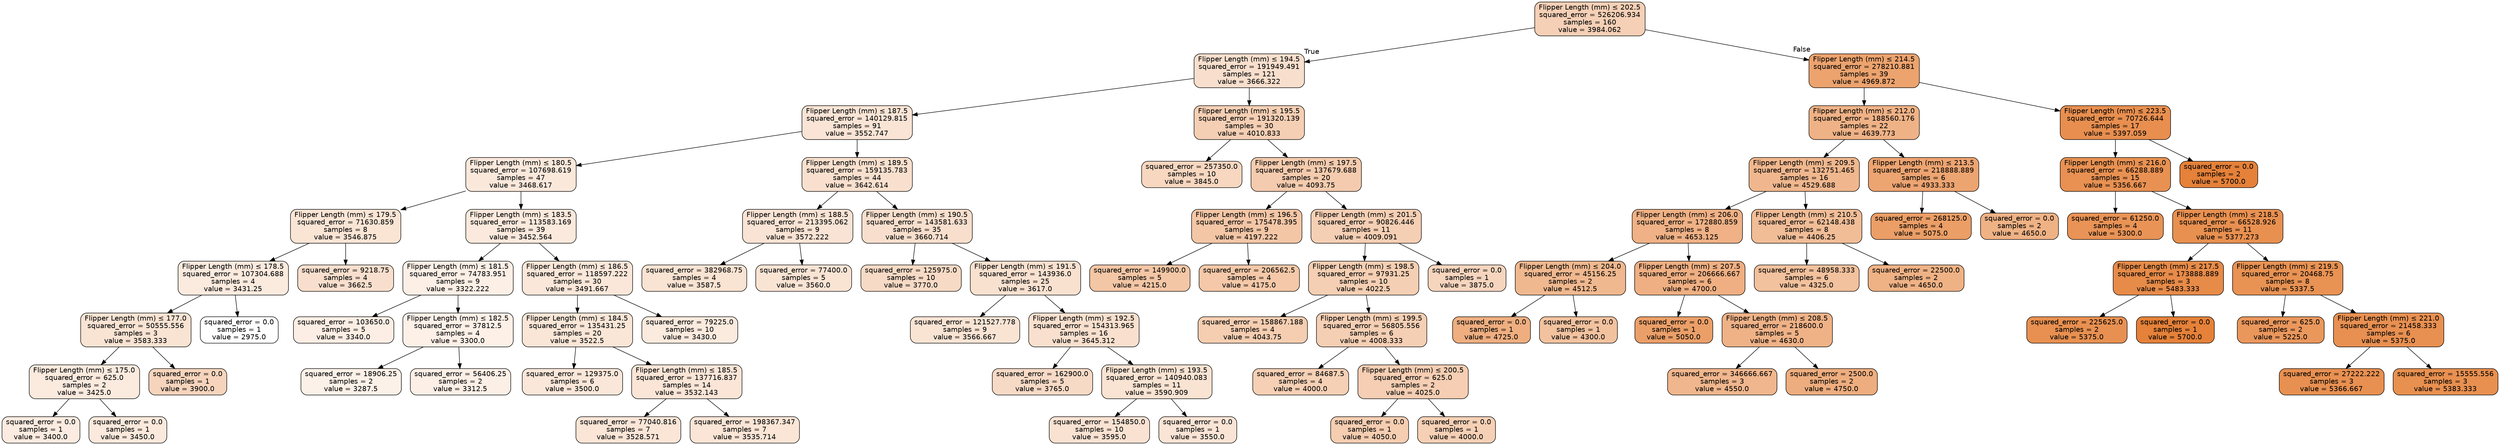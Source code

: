 digraph Tree {
node [shape=box, style="filled, rounded", color="black", fontname="helvetica"] ;
edge [fontname="helvetica"] ;
0 [label=<Flipper Length (mm) &le; 202.5<br/>squared_error = 526206.934<br/>samples = 160<br/>value = 3984.062>, fillcolor="#f5d0b6"] ;
1 [label=<Flipper Length (mm) &le; 194.5<br/>squared_error = 191949.491<br/>samples = 121<br/>value = 3666.322>, fillcolor="#f8dfcd"] ;
0 -> 1 [labeldistance=2.5, labelangle=45, headlabel="True"] ;
2 [label=<Flipper Length (mm) &le; 187.5<br/>squared_error = 140129.815<br/>samples = 91<br/>value = 3552.747>, fillcolor="#f9e4d5"] ;
1 -> 2 ;
3 [label=<Flipper Length (mm) &le; 180.5<br/>squared_error = 107698.619<br/>samples = 47<br/>value = 3468.617>, fillcolor="#fae8db"] ;
2 -> 3 ;
4 [label=<Flipper Length (mm) &le; 179.5<br/>squared_error = 71630.859<br/>samples = 8<br/>value = 3546.875>, fillcolor="#fae5d5"] ;
3 -> 4 ;
5 [label=<Flipper Length (mm) &le; 178.5<br/>squared_error = 107304.688<br/>samples = 4<br/>value = 3431.25>, fillcolor="#fbeade"] ;
4 -> 5 ;
6 [label=<Flipper Length (mm) &le; 177.0<br/>squared_error = 50555.556<br/>samples = 3<br/>value = 3583.333>, fillcolor="#f9e3d3"] ;
5 -> 6 ;
7 [label=<Flipper Length (mm) &le; 175.0<br/>squared_error = 625.0<br/>samples = 2<br/>value = 3425.0>, fillcolor="#fbeade"] ;
6 -> 7 ;
8 [label=<squared_error = 0.0<br/>samples = 1<br/>value = 3400.0>, fillcolor="#fbebe0"] ;
7 -> 8 ;
9 [label=<squared_error = 0.0<br/>samples = 1<br/>value = 3450.0>, fillcolor="#fae9dc"] ;
7 -> 9 ;
10 [label=<squared_error = 0.0<br/>samples = 1<br/>value = 3900.0>, fillcolor="#f6d4bc"] ;
6 -> 10 ;
11 [label=<squared_error = 0.0<br/>samples = 1<br/>value = 2975.0>, fillcolor="#ffffff"] ;
5 -> 11 ;
12 [label=<squared_error = 9218.75<br/>samples = 4<br/>value = 3662.5>, fillcolor="#f8dfcd"] ;
4 -> 12 ;
13 [label=<Flipper Length (mm) &le; 183.5<br/>squared_error = 113583.169<br/>samples = 39<br/>value = 3452.564>, fillcolor="#fae9dc"] ;
3 -> 13 ;
14 [label=<Flipper Length (mm) &le; 181.5<br/>squared_error = 74783.951<br/>samples = 9<br/>value = 3322.222>, fillcolor="#fcefe6"] ;
13 -> 14 ;
15 [label=<squared_error = 103650.0<br/>samples = 5<br/>value = 3340.0>, fillcolor="#fceee4"] ;
14 -> 15 ;
16 [label=<Flipper Length (mm) &le; 182.5<br/>squared_error = 37812.5<br/>samples = 4<br/>value = 3300.0>, fillcolor="#fcf0e7"] ;
14 -> 16 ;
17 [label=<squared_error = 18906.25<br/>samples = 2<br/>value = 3287.5>, fillcolor="#fcf1e8"] ;
16 -> 17 ;
18 [label=<squared_error = 56406.25<br/>samples = 2<br/>value = 3312.5>, fillcolor="#fcefe6"] ;
16 -> 18 ;
19 [label=<Flipper Length (mm) &le; 186.5<br/>squared_error = 118597.222<br/>samples = 30<br/>value = 3491.667>, fillcolor="#fae7d9"] ;
13 -> 19 ;
20 [label=<Flipper Length (mm) &le; 184.5<br/>squared_error = 135431.25<br/>samples = 20<br/>value = 3522.5>, fillcolor="#fae6d7"] ;
19 -> 20 ;
21 [label=<squared_error = 129375.0<br/>samples = 6<br/>value = 3500.0>, fillcolor="#fae7d9"] ;
20 -> 21 ;
22 [label=<Flipper Length (mm) &le; 185.5<br/>squared_error = 137716.837<br/>samples = 14<br/>value = 3532.143>, fillcolor="#fae5d7"] ;
20 -> 22 ;
23 [label=<squared_error = 77040.816<br/>samples = 7<br/>value = 3528.571>, fillcolor="#fae5d7"] ;
22 -> 23 ;
24 [label=<squared_error = 198367.347<br/>samples = 7<br/>value = 3535.714>, fillcolor="#fae5d6"] ;
22 -> 24 ;
25 [label=<squared_error = 79225.0<br/>samples = 10<br/>value = 3430.0>, fillcolor="#fbeade"] ;
19 -> 25 ;
26 [label=<Flipper Length (mm) &le; 189.5<br/>squared_error = 159135.783<br/>samples = 44<br/>value = 3642.614>, fillcolor="#f9e0ce"] ;
2 -> 26 ;
27 [label=<Flipper Length (mm) &le; 188.5<br/>squared_error = 213395.062<br/>samples = 9<br/>value = 3572.222>, fillcolor="#f9e3d4"] ;
26 -> 27 ;
28 [label=<squared_error = 382968.75<br/>samples = 4<br/>value = 3587.5>, fillcolor="#f9e3d2"] ;
27 -> 28 ;
29 [label=<squared_error = 77400.0<br/>samples = 5<br/>value = 3560.0>, fillcolor="#f9e4d4"] ;
27 -> 29 ;
30 [label=<Flipper Length (mm) &le; 190.5<br/>squared_error = 143581.633<br/>samples = 35<br/>value = 3660.714>, fillcolor="#f8dfcd"] ;
26 -> 30 ;
31 [label=<squared_error = 125975.0<br/>samples = 10<br/>value = 3770.0>, fillcolor="#f7dac5"] ;
30 -> 31 ;
32 [label=<Flipper Length (mm) &le; 191.5<br/>squared_error = 143936.0<br/>samples = 25<br/>value = 3617.0>, fillcolor="#f9e1d0"] ;
30 -> 32 ;
33 [label=<squared_error = 121527.778<br/>samples = 9<br/>value = 3566.667>, fillcolor="#f9e4d4"] ;
32 -> 33 ;
34 [label=<Flipper Length (mm) &le; 192.5<br/>squared_error = 154313.965<br/>samples = 16<br/>value = 3645.312>, fillcolor="#f9e0ce"] ;
32 -> 34 ;
35 [label=<squared_error = 162900.0<br/>samples = 5<br/>value = 3765.0>, fillcolor="#f7dac6"] ;
34 -> 35 ;
36 [label=<Flipper Length (mm) &le; 193.5<br/>squared_error = 140940.083<br/>samples = 11<br/>value = 3590.909>, fillcolor="#f9e3d2"] ;
34 -> 36 ;
37 [label=<squared_error = 154850.0<br/>samples = 10<br/>value = 3595.0>, fillcolor="#f9e2d2"] ;
36 -> 37 ;
38 [label=<squared_error = 0.0<br/>samples = 1<br/>value = 3550.0>, fillcolor="#fae4d5"] ;
36 -> 38 ;
39 [label=<Flipper Length (mm) &le; 195.5<br/>squared_error = 191320.139<br/>samples = 30<br/>value = 4010.833>, fillcolor="#f5cfb4"] ;
1 -> 39 ;
40 [label=<squared_error = 257350.0<br/>samples = 10<br/>value = 3845.0>, fillcolor="#f7d7c0"] ;
39 -> 40 ;
41 [label=<Flipper Length (mm) &le; 197.5<br/>squared_error = 137679.688<br/>samples = 20<br/>value = 4093.75>, fillcolor="#f4cbae"] ;
39 -> 41 ;
42 [label=<Flipper Length (mm) &le; 196.5<br/>squared_error = 175478.395<br/>samples = 9<br/>value = 4197.222>, fillcolor="#f3c6a6"] ;
41 -> 42 ;
43 [label=<squared_error = 149900.0<br/>samples = 5<br/>value = 4215.0>, fillcolor="#f3c6a5"] ;
42 -> 43 ;
44 [label=<squared_error = 206562.5<br/>samples = 4<br/>value = 4175.0>, fillcolor="#f4c8a8"] ;
42 -> 44 ;
45 [label=<Flipper Length (mm) &le; 201.5<br/>squared_error = 90826.446<br/>samples = 11<br/>value = 4009.091>, fillcolor="#f5cfb4"] ;
41 -> 45 ;
46 [label=<Flipper Length (mm) &le; 198.5<br/>squared_error = 97931.25<br/>samples = 10<br/>value = 4022.5>, fillcolor="#f5cfb3"] ;
45 -> 46 ;
47 [label=<squared_error = 158867.188<br/>samples = 4<br/>value = 4043.75>, fillcolor="#f5ceb1"] ;
46 -> 47 ;
48 [label=<Flipper Length (mm) &le; 199.5<br/>squared_error = 56805.556<br/>samples = 6<br/>value = 4008.333>, fillcolor="#f5cfb4"] ;
46 -> 48 ;
49 [label=<squared_error = 84687.5<br/>samples = 4<br/>value = 4000.0>, fillcolor="#f5d0b5"] ;
48 -> 49 ;
50 [label=<Flipper Length (mm) &le; 200.5<br/>squared_error = 625.0<br/>samples = 2<br/>value = 4025.0>, fillcolor="#f5ceb3"] ;
48 -> 50 ;
51 [label=<squared_error = 0.0<br/>samples = 1<br/>value = 4050.0>, fillcolor="#f5cdb1"] ;
50 -> 51 ;
52 [label=<squared_error = 0.0<br/>samples = 1<br/>value = 4000.0>, fillcolor="#f5d0b5"] ;
50 -> 52 ;
53 [label=<squared_error = 0.0<br/>samples = 1<br/>value = 3875.0>, fillcolor="#f6d5be"] ;
45 -> 53 ;
54 [label=<Flipper Length (mm) &le; 214.5<br/>squared_error = 278210.881<br/>samples = 39<br/>value = 4969.872>, fillcolor="#eca36e"] ;
0 -> 54 [labeldistance=2.5, labelangle=-45, headlabel="False"] ;
55 [label=<Flipper Length (mm) &le; 212.0<br/>squared_error = 188560.176<br/>samples = 22<br/>value = 4639.773>, fillcolor="#efb286"] ;
54 -> 55 ;
56 [label=<Flipper Length (mm) &le; 209.5<br/>squared_error = 132751.465<br/>samples = 16<br/>value = 4529.688>, fillcolor="#f0b78e"] ;
55 -> 56 ;
57 [label=<Flipper Length (mm) &le; 206.0<br/>squared_error = 172880.859<br/>samples = 8<br/>value = 4653.125>, fillcolor="#efb185"] ;
56 -> 57 ;
58 [label=<Flipper Length (mm) &le; 204.0<br/>squared_error = 45156.25<br/>samples = 2<br/>value = 4512.5>, fillcolor="#f0b88f"] ;
57 -> 58 ;
59 [label=<squared_error = 0.0<br/>samples = 1<br/>value = 4725.0>, fillcolor="#eeae80"] ;
58 -> 59 ;
60 [label=<squared_error = 0.0<br/>samples = 1<br/>value = 4300.0>, fillcolor="#f2c29f"] ;
58 -> 60 ;
61 [label=<Flipper Length (mm) &le; 207.5<br/>squared_error = 206666.667<br/>samples = 6<br/>value = 4700.0>, fillcolor="#efaf82"] ;
57 -> 61 ;
62 [label=<squared_error = 0.0<br/>samples = 1<br/>value = 5050.0>, fillcolor="#eb9f68"] ;
61 -> 62 ;
63 [label=<Flipper Length (mm) &le; 208.5<br/>squared_error = 218600.0<br/>samples = 5<br/>value = 4630.0>, fillcolor="#efb287"] ;
61 -> 63 ;
64 [label=<squared_error = 346666.667<br/>samples = 3<br/>value = 4550.0>, fillcolor="#f0b68d"] ;
63 -> 64 ;
65 [label=<squared_error = 2500.0<br/>samples = 2<br/>value = 4750.0>, fillcolor="#eead7e"] ;
63 -> 65 ;
66 [label=<Flipper Length (mm) &le; 210.5<br/>squared_error = 62148.438<br/>samples = 8<br/>value = 4406.25>, fillcolor="#f1bd97"] ;
56 -> 66 ;
67 [label=<squared_error = 48958.333<br/>samples = 6<br/>value = 4325.0>, fillcolor="#f2c19d"] ;
66 -> 67 ;
68 [label=<squared_error = 22500.0<br/>samples = 2<br/>value = 4650.0>, fillcolor="#efb285"] ;
66 -> 68 ;
69 [label=<Flipper Length (mm) &le; 213.5<br/>squared_error = 218888.889<br/>samples = 6<br/>value = 4933.333>, fillcolor="#eca471"] ;
55 -> 69 ;
70 [label=<squared_error = 268125.0<br/>samples = 4<br/>value = 5075.0>, fillcolor="#eb9e66"] ;
69 -> 70 ;
71 [label=<squared_error = 0.0<br/>samples = 2<br/>value = 4650.0>, fillcolor="#efb285"] ;
69 -> 71 ;
72 [label=<Flipper Length (mm) &le; 223.5<br/>squared_error = 70726.644<br/>samples = 17<br/>value = 5397.059>, fillcolor="#e88f4f"] ;
54 -> 72 ;
73 [label=<Flipper Length (mm) &le; 216.0<br/>squared_error = 66288.889<br/>samples = 15<br/>value = 5356.667>, fillcolor="#e89152"] ;
72 -> 73 ;
74 [label=<squared_error = 61250.0<br/>samples = 4<br/>value = 5300.0>, fillcolor="#e99356"] ;
73 -> 74 ;
75 [label=<Flipper Length (mm) &le; 218.5<br/>squared_error = 66528.926<br/>samples = 11<br/>value = 5377.273>, fillcolor="#e89050"] ;
73 -> 75 ;
76 [label=<Flipper Length (mm) &le; 217.5<br/>squared_error = 173888.889<br/>samples = 3<br/>value = 5483.333>, fillcolor="#e78b49"] ;
75 -> 76 ;
77 [label=<squared_error = 225625.0<br/>samples = 2<br/>value = 5375.0>, fillcolor="#e89051"] ;
76 -> 77 ;
78 [label=<squared_error = 0.0<br/>samples = 1<br/>value = 5700.0>, fillcolor="#e58139"] ;
76 -> 78 ;
79 [label=<Flipper Length (mm) &le; 219.5<br/>squared_error = 20468.75<br/>samples = 8<br/>value = 5337.5>, fillcolor="#e89253"] ;
75 -> 79 ;
80 [label=<squared_error = 625.0<br/>samples = 2<br/>value = 5225.0>, fillcolor="#ea975c"] ;
79 -> 80 ;
81 [label=<Flipper Length (mm) &le; 221.0<br/>squared_error = 21458.333<br/>samples = 6<br/>value = 5375.0>, fillcolor="#e89051"] ;
79 -> 81 ;
82 [label=<squared_error = 27222.222<br/>samples = 3<br/>value = 5366.667>, fillcolor="#e89051"] ;
81 -> 82 ;
83 [label=<squared_error = 15555.556<br/>samples = 3<br/>value = 5383.333>, fillcolor="#e89050"] ;
81 -> 83 ;
84 [label=<squared_error = 0.0<br/>samples = 2<br/>value = 5700.0>, fillcolor="#e58139"] ;
72 -> 84 ;
}